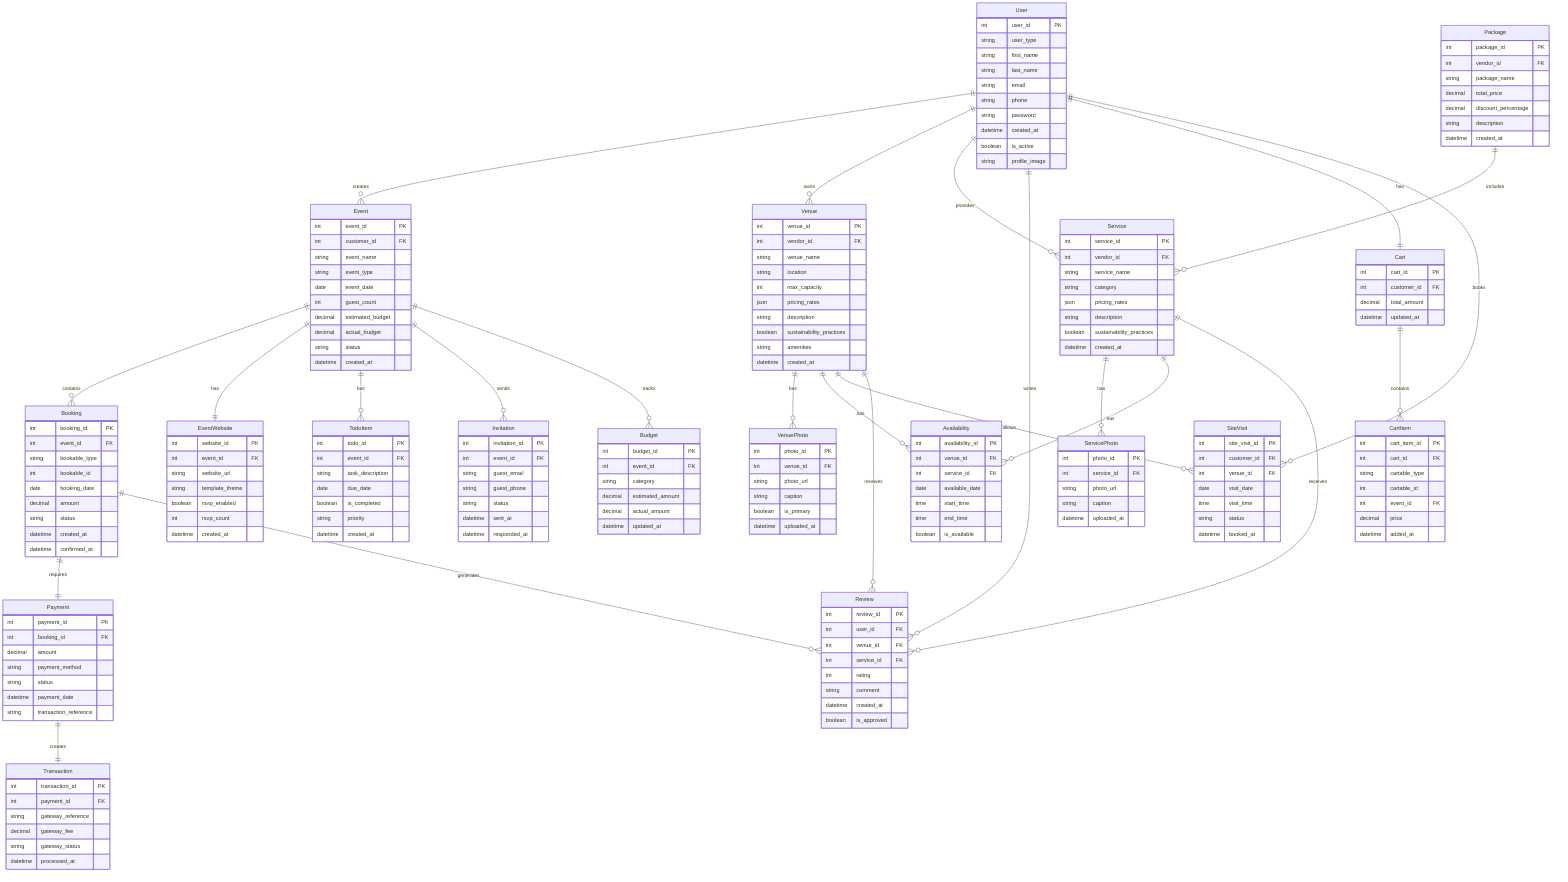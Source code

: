erDiagram
    User ||--o{ Event : creates
    User ||--o{ Venue : owns
    User ||--o{ Service : provides
    User ||--o{ Review : writes
    User ||--|| Cart : has
    User ||--o{ SiteVisit : books
    
    Event ||--o{ Booking : contains
    Event ||--|| EventWebsite : has
    Event ||--o{ TodoItem : has
    Event ||--o{ Invitation : sends
    Event ||--o{ Budget : tracks
    
    Venue ||--o{ VenuePhoto : has
    Venue ||--o{ Availability : has
    Venue ||--o{ SiteVisit : allows
    Venue ||--o{ Review : receives
    
    Service ||--o{ ServicePhoto : has
    Service ||--o{ Availability : has
    Service ||--o{ Review : receives
    
    Package ||--o{ Service : includes
    
    Booking ||--|| Payment : requires
    Booking ||--o{ Review : generates
    
    Cart ||--o{ CartItem : contains

    
    Payment ||--|| Transaction : creates
    
    User {
        int user_id PK
        string user_type
        string first_name
        string last_name
        string email
        string phone
        string password
        datetime created_at
        boolean is_active
        string profile_image
    }
    
    Event {
        int event_id PK
        int customer_id FK
        string event_name
        string event_type
        date event_date
        int guest_count
        decimal estimated_budget
        decimal actual_budget
        string status
        datetime created_at
    }
    
    Venue {
        int venue_id PK
        int vendor_id FK
        string venue_name
        string location
        int max_capacity
        json pricing_rates
        string description
        boolean sustainability_practices
        string amenities
        datetime created_at
    }
    
    Service {
        int service_id PK
        int vendor_id FK
        string service_name
        string category
        json pricing_rates
        string description
        boolean sustainability_practices
        datetime created_at
    }
    
    Package {
        int package_id PK
        int vendor_id FK
        string package_name
        decimal total_price
        decimal discount_percentage
        string description
        datetime created_at
    }
    
    Booking {
        int booking_id PK
        int event_id FK
        string bookable_type
        int bookable_id
        date booking_date
        decimal amount
        string status
        datetime created_at
        datetime confirmed_at
    }
    
    Payment {
        int payment_id PK
        int booking_id FK
        decimal amount
        string payment_method
        string status
        datetime payment_date
        string transaction_reference
    }
    
    Review {
        int review_id PK
        int user_id FK
        int venue_id FK
        int service_id FK
        int rating
        string comment
        datetime created_at
        boolean is_approved
    }
    
    Availability {
        int availability_id PK
        int venue_id FK
        int service_id FK
        date available_date
        time start_time
        time end_time
        boolean is_available
    }
    
    Cart {
        int cart_id PK
        int customer_id FK
        decimal total_amount
        datetime updated_at
    }
    
    CartItem {
        int cart_item_id PK
        int cart_id FK
        string cartable_type
        int cartable_id
        int event_id FK
        decimal price
        datetime added_at
    }
    
    EventWebsite {
        int website_id PK
        int event_id FK
        string website_url
        string template_theme
        boolean rsvp_enabled
        int rsvp_count
        datetime created_at
    }
    
    Invitation {
        int invitation_id PK
        int event_id FK
        string guest_email
        string guest_phone
        string status
        datetime sent_at
        datetime responded_at
    }
    
    TodoItem {
        int todo_id PK
        int event_id FK
        string task_description
        date due_date
        boolean is_completed
        string priority
        datetime created_at
    }
    
    SiteVisit {
        int site_visit_id PK
        int customer_id FK
        int venue_id FK
        date visit_date
        time visit_time
        string status
        datetime booked_at
    }
    
    Transaction {
        int transaction_id PK
        int payment_id FK
        string gateway_reference
        decimal gateway_fee
        string gateway_status
        datetime processed_at
    }
    
    VenuePhoto {
        int photo_id PK
        int venue_id FK
        string photo_url
        string caption
        boolean is_primary
        datetime uploaded_at
    }
    
    ServicePhoto {
        int photo_id PK
        int service_id FK
        string photo_url
        string caption
        datetime uploaded_at
    }
    
    Budget {
        int budget_id PK
        int event_id FK
        string category
        decimal estimated_amount
        decimal actual_amount
        datetime updated_at
    }
